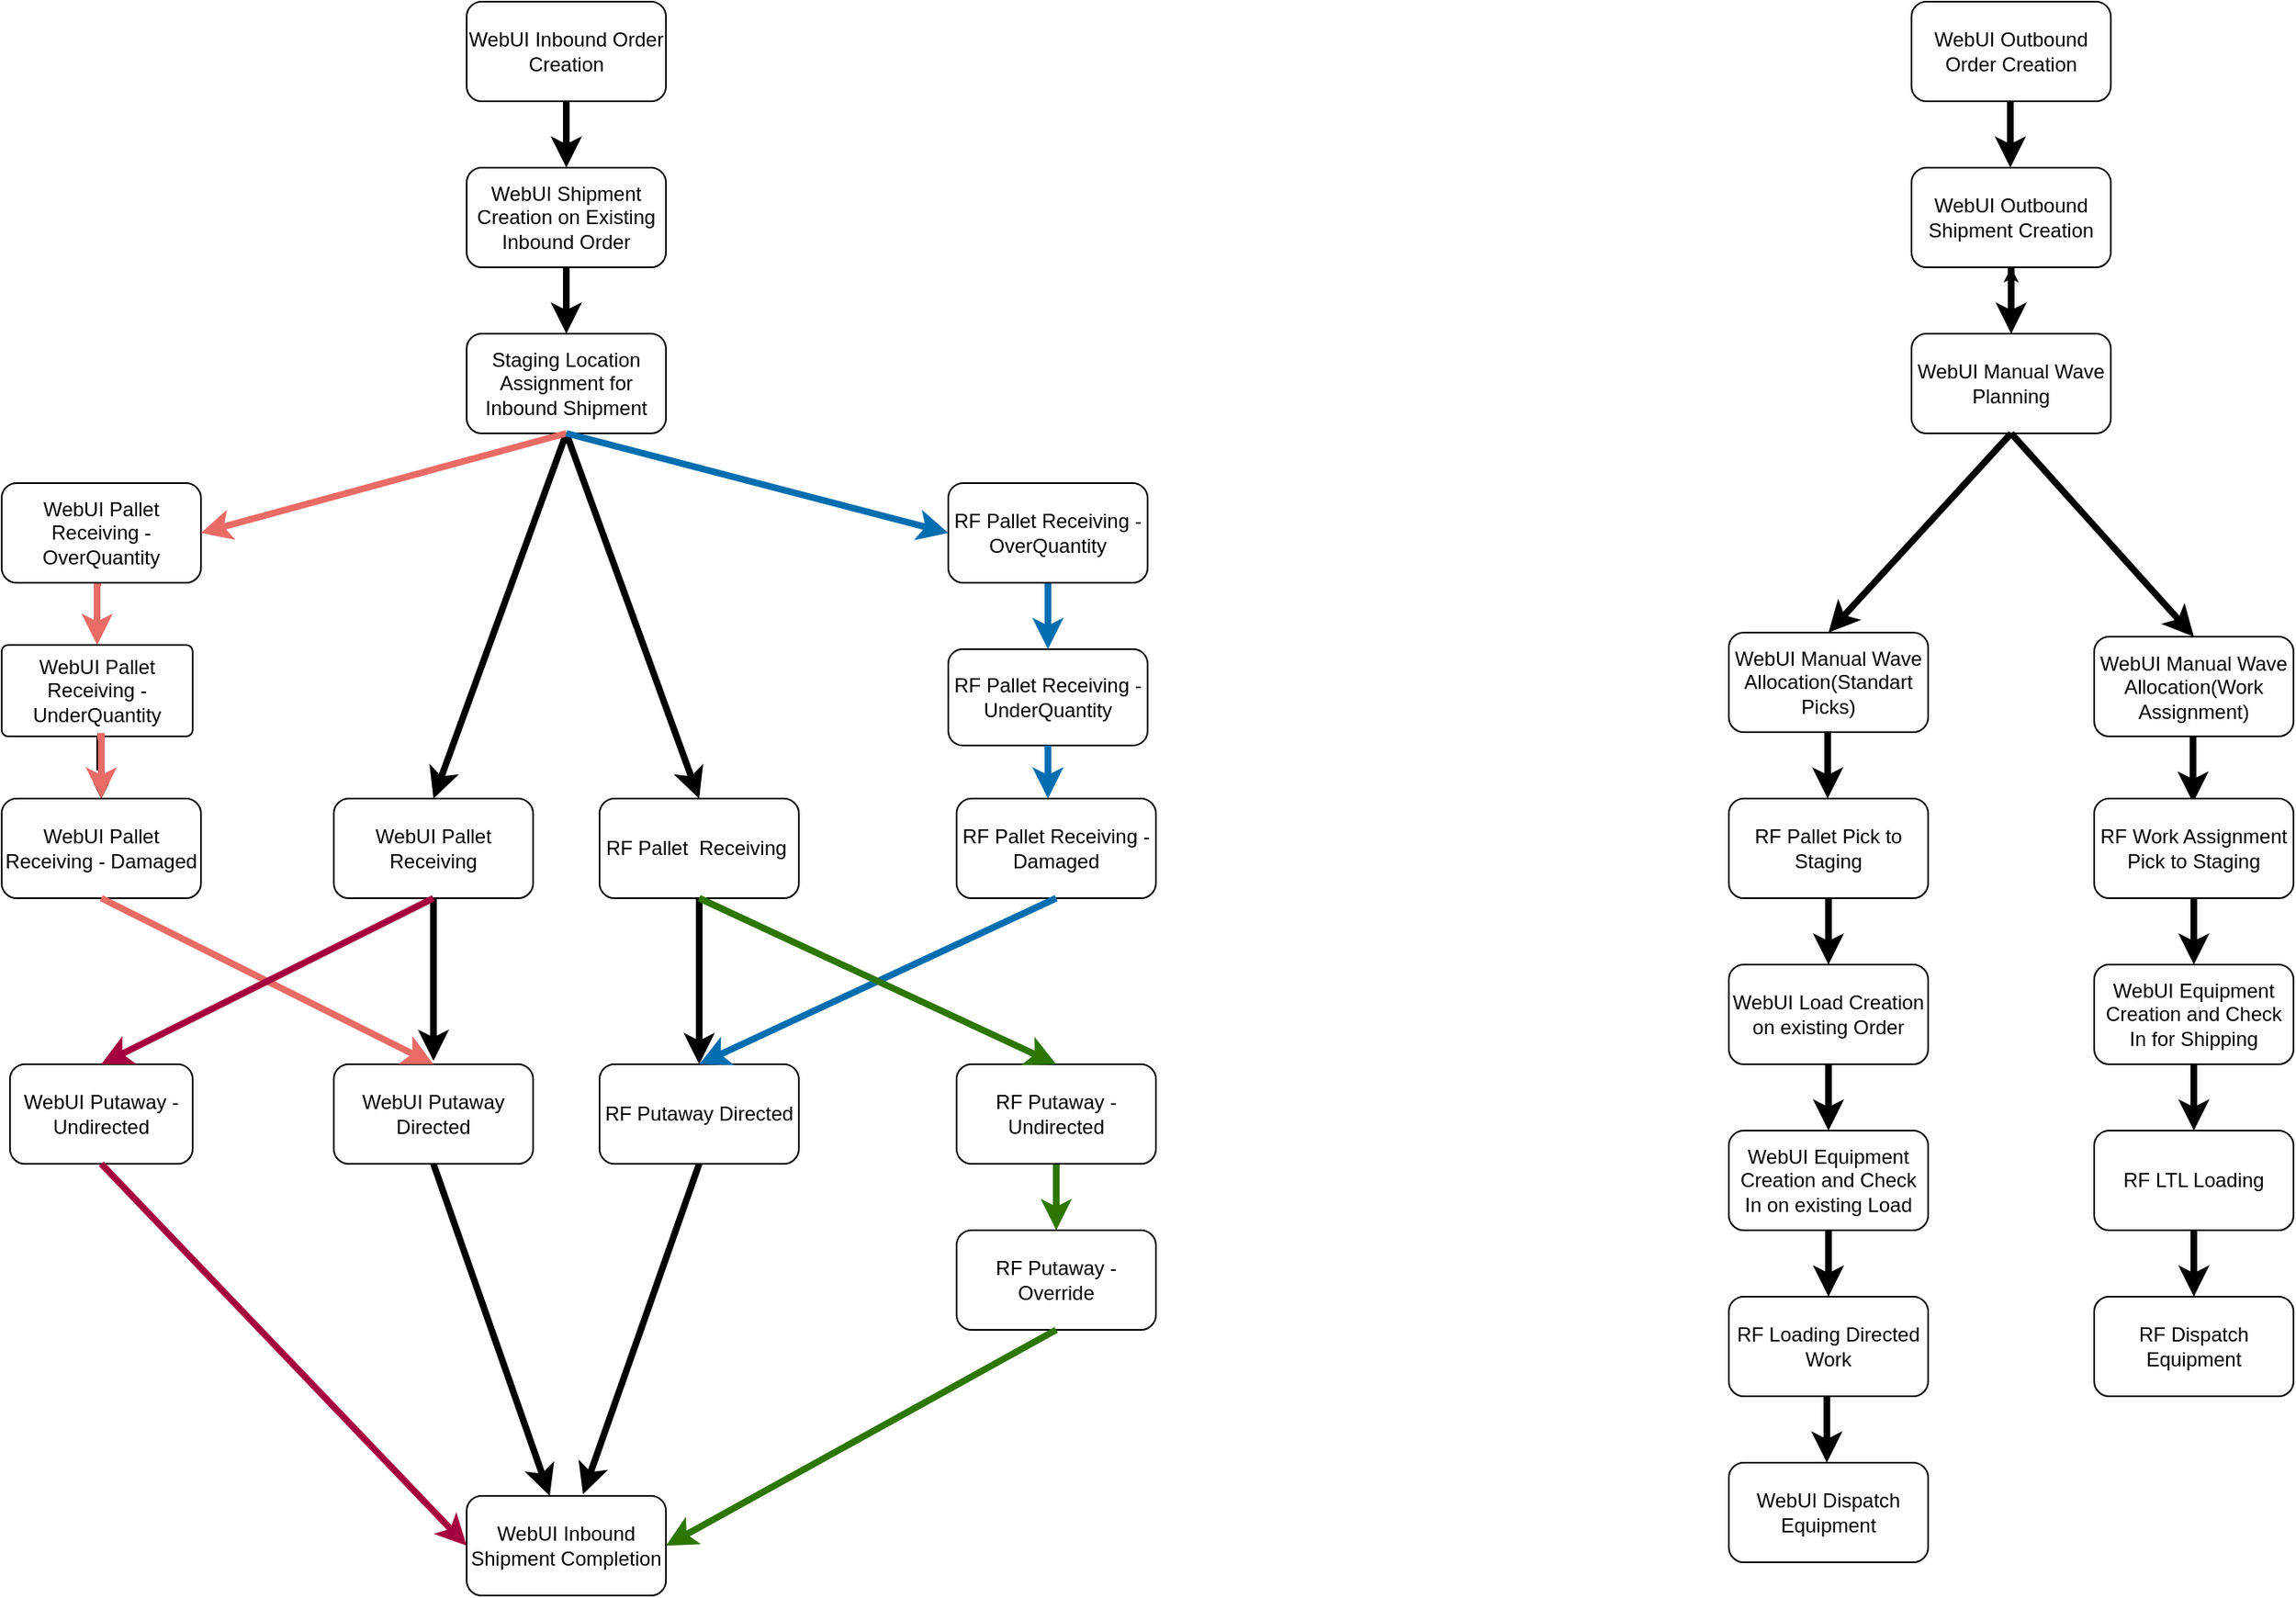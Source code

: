 <mxfile version="12.4.1" type="github" pages="1">
  <diagram id="IdHqrWxbUIfQEn7d7Ye1" name="Page-1">
    <mxGraphModel dx="2258" dy="1848" grid="1" gridSize="10" guides="1" tooltips="1" connect="1" arrows="1" fold="1" page="1" pageScale="1" pageWidth="850" pageHeight="1100" math="0" shadow="0">
      <root>
        <mxCell id="0"/>
        <mxCell id="1" parent="0"/>
        <mxCell id="5MoI0cr_Pmq36j2Hyj8P-24" style="edgeStyle=orthogonalEdgeStyle;rounded=0;orthogonalLoop=1;jettySize=auto;html=1;exitX=0.5;exitY=1;exitDx=0;exitDy=0;entryX=0.5;entryY=0;entryDx=0;entryDy=0;strokeWidth=4;" parent="1" source="5MoI0cr_Pmq36j2Hyj8P-7" target="5MoI0cr_Pmq36j2Hyj8P-15" edge="1">
          <mxGeometry relative="1" as="geometry"/>
        </mxCell>
        <UserObject label="WebUI Shipment Creation on Existing Inbound Order" link="https://jira.int.kn/browse/TCL-3" id="5MoI0cr_Pmq36j2Hyj8P-7">
          <mxCell style="rounded=1;whiteSpace=wrap;html=1;" parent="1" vertex="1">
            <mxGeometry x="200" y="-20" width="120" height="60" as="geometry"/>
          </mxCell>
        </UserObject>
        <UserObject label="WebUI Inbound Order Creation" TCL-2="https://jira.int.kn/browse/TCL-2" link="https://jira.int.kn/browse/TCL-2" id="5MoI0cr_Pmq36j2Hyj8P-8">
          <mxCell style="rounded=1;whiteSpace=wrap;html=1;" parent="1" vertex="1">
            <mxGeometry x="200" y="-120" width="120" height="60" as="geometry"/>
          </mxCell>
        </UserObject>
        <UserObject label="WebUI Putaway Directed" link="https://jira.int.kn/browse/TCL-6" id="5MoI0cr_Pmq36j2Hyj8P-9">
          <mxCell style="rounded=1;whiteSpace=wrap;html=1;" parent="1" vertex="1">
            <mxGeometry x="120" y="520" width="120" height="60" as="geometry"/>
          </mxCell>
        </UserObject>
        <UserObject label="" id="b5oXsS9dEN0uz_ecKiTf-13">
          <mxCell style="edgeStyle=orthogonalEdgeStyle;rounded=0;orthogonalLoop=1;jettySize=auto;html=1;strokeColor=#EA6B66;strokeWidth=4;exitX=0.5;exitY=1;exitDx=0;exitDy=0;entryX=0.5;entryY=0;entryDx=0;entryDy=0;" parent="1" source="5MoI0cr_Pmq36j2Hyj8P-10" target="5MoI0cr_Pmq36j2Hyj8P-14" edge="1">
            <mxGeometry relative="1" as="geometry">
              <mxPoint x="-20" y="248" as="sourcePoint"/>
            </mxGeometry>
          </mxCell>
        </UserObject>
        <UserObject label="WebUI Pallet Receiving - OverQuantity" link="https://jira.int.kn/browse/TCL-23" id="5MoI0cr_Pmq36j2Hyj8P-10">
          <mxCell style="rounded=1;whiteSpace=wrap;html=1;" parent="1" vertex="1">
            <mxGeometry x="-80" y="170" width="120" height="60" as="geometry"/>
          </mxCell>
        </UserObject>
        <mxCell id="Iz1dChFP7ovaoLHMWtyD-4" value="" style="edgeStyle=orthogonalEdgeStyle;rounded=0;orthogonalLoop=1;jettySize=auto;html=1;" parent="1" source="5MoI0cr_Pmq36j2Hyj8P-14" target="b5oXsS9dEN0uz_ecKiTf-2" edge="1">
          <mxGeometry relative="1" as="geometry"/>
        </mxCell>
        <mxCell id="Iz1dChFP7ovaoLHMWtyD-6" value="" style="edgeStyle=orthogonalEdgeStyle;rounded=0;orthogonalLoop=1;jettySize=auto;html=1;" parent="1" source="5MoI0cr_Pmq36j2Hyj8P-14" target="b5oXsS9dEN0uz_ecKiTf-2" edge="1">
          <mxGeometry relative="1" as="geometry"/>
        </mxCell>
        <UserObject label="WebUI Pallet Receiving - UnderQuantity" link="https://jira.int.kn/browse/TCL-24" id="5MoI0cr_Pmq36j2Hyj8P-14">
          <mxCell style="rounded=1;whiteSpace=wrap;html=1;arcSize=7;" parent="1" vertex="1">
            <mxGeometry x="-80" y="267.5" width="115" height="55" as="geometry"/>
          </mxCell>
        </UserObject>
        <UserObject label="WebUI Putaway - Undirected" link="https://jira.int.kn/browse/TCL-22" id="-GqcWbF1u7SNhX_tUYZw-3">
          <mxCell style="rounded=1;whiteSpace=wrap;html=1;" parent="1" vertex="1">
            <mxGeometry x="-75" y="520" width="110" height="60" as="geometry"/>
          </mxCell>
        </UserObject>
        <UserObject label="Staging Location Assignment for Inbound Shipment" link="https://jira.int.kn/browse/TCL-20" id="5MoI0cr_Pmq36j2Hyj8P-15">
          <mxCell style="rounded=1;whiteSpace=wrap;html=1;" parent="1" vertex="1">
            <mxGeometry x="200" y="80" width="120" height="60" as="geometry"/>
          </mxCell>
        </UserObject>
        <UserObject label="WebUI Pallet Receiving" link="https://jira.int.kn/browse/TCL-7" id="5MoI0cr_Pmq36j2Hyj8P-16">
          <mxCell style="rounded=1;whiteSpace=wrap;html=1;" parent="1" vertex="1">
            <mxGeometry x="120" y="360" width="120" height="60" as="geometry"/>
          </mxCell>
        </UserObject>
        <UserObject label="WebUI Inbound Shipment Completion" link="https://jira.int.kn/browse/TCL-14" id="5MoI0cr_Pmq36j2Hyj8P-21">
          <mxCell style="rounded=1;whiteSpace=wrap;html=1;" parent="1" vertex="1">
            <mxGeometry x="200" y="780" width="120" height="60" as="geometry"/>
          </mxCell>
        </UserObject>
        <UserObject label="RF Pallet&amp;nbsp; Receiving&amp;nbsp;" link="https://jira.int.kn/browse/TCL-10" id="b5oXsS9dEN0uz_ecKiTf-1">
          <mxCell style="rounded=1;whiteSpace=wrap;html=1;" parent="1" vertex="1">
            <mxGeometry x="280" y="360" width="120" height="60" as="geometry"/>
          </mxCell>
        </UserObject>
        <UserObject label="" id="b5oXsS9dEN0uz_ecKiTf-14">
          <mxCell style="edgeStyle=orthogonalEdgeStyle;rounded=0;orthogonalLoop=1;jettySize=auto;html=1;strokeColor=#EA6B66;strokeWidth=4;entryX=0.5;entryY=0;entryDx=0;entryDy=0;exitX=0.5;exitY=1;exitDx=0;exitDy=0;" parent="1" source="5MoI0cr_Pmq36j2Hyj8P-14" target="b5oXsS9dEN0uz_ecKiTf-2" edge="1">
            <mxGeometry relative="1" as="geometry">
              <mxPoint x="-20" y="345" as="sourcePoint"/>
              <mxPoint x="-20" y="350" as="targetPoint"/>
              <Array as="points">
                <mxPoint x="-20" y="323"/>
              </Array>
            </mxGeometry>
          </mxCell>
        </UserObject>
        <UserObject label="WebUI Pallet Receiving - Damaged" link="https://jira.int.kn/browse/TCL-33" id="b5oXsS9dEN0uz_ecKiTf-2">
          <mxCell style="rounded=1;whiteSpace=wrap;html=1;" parent="1" vertex="1">
            <mxGeometry x="-80" y="360" width="120" height="60" as="geometry"/>
          </mxCell>
        </UserObject>
        <UserObject label="" link="https://jira.int.kn/browse/TCL-4" id="b5oXsS9dEN0uz_ecKiTf-3">
          <mxCell style="endArrow=classic;html=1;exitX=0.5;exitY=1;exitDx=0;exitDy=0;entryX=0.5;entryY=0;entryDx=0;entryDy=0;strokeWidth=4;" parent="1" source="5MoI0cr_Pmq36j2Hyj8P-15" target="5MoI0cr_Pmq36j2Hyj8P-16" edge="1">
            <mxGeometry width="50" height="50" relative="1" as="geometry">
              <mxPoint x="-160" y="590" as="sourcePoint"/>
              <mxPoint x="-110" y="540" as="targetPoint"/>
            </mxGeometry>
          </mxCell>
        </UserObject>
        <UserObject label="" link="https://jira.int.kn/browse/TCL-21" id="b5oXsS9dEN0uz_ecKiTf-4">
          <mxCell style="endArrow=classic;html=1;entryX=0.5;entryY=0;entryDx=0;entryDy=0;strokeWidth=4;exitX=0.5;exitY=1;exitDx=0;exitDy=0;" parent="1" source="5MoI0cr_Pmq36j2Hyj8P-15" target="b5oXsS9dEN0uz_ecKiTf-1" edge="1">
            <mxGeometry width="50" height="50" relative="1" as="geometry">
              <mxPoint x="290" y="140" as="sourcePoint"/>
              <mxPoint x="-110" y="540" as="targetPoint"/>
            </mxGeometry>
          </mxCell>
        </UserObject>
        <UserObject label="" link="https://jira.int.kn/browse/TCL-30" id="b5oXsS9dEN0uz_ecKiTf-10">
          <mxCell style="endArrow=classic;html=1;fillColor=#fa6800;strokeColor=#EA6B66;rounded=0;strokeWidth=4;exitX=0.5;exitY=1;exitDx=0;exitDy=0;entryX=1;entryY=0.5;entryDx=0;entryDy=0;" parent="1" source="5MoI0cr_Pmq36j2Hyj8P-15" target="5MoI0cr_Pmq36j2Hyj8P-10" edge="1">
            <mxGeometry width="50" height="50" relative="1" as="geometry">
              <mxPoint x="80" y="270" as="sourcePoint"/>
              <mxPoint x="50" y="350" as="targetPoint"/>
            </mxGeometry>
          </mxCell>
        </UserObject>
        <UserObject label="" link="https://jira.int.kn/browse/TCL-12" id="b5oXsS9dEN0uz_ecKiTf-15">
          <mxCell style="edgeStyle=orthogonalEdgeStyle;rounded=0;orthogonalLoop=1;jettySize=auto;html=1;strokeColor=#006EAF;strokeWidth=4;fillColor=#1ba1e2;" parent="1" source="b5oXsS9dEN0uz_ecKiTf-16" edge="1">
            <mxGeometry relative="1" as="geometry">
              <mxPoint x="550" y="270" as="targetPoint"/>
            </mxGeometry>
          </mxCell>
        </UserObject>
        <UserObject label="RF Pallet Receiving - OverQuantity" link="https://jira.int.kn/browse/TCL-15" id="b5oXsS9dEN0uz_ecKiTf-16">
          <mxCell style="rounded=1;whiteSpace=wrap;html=1;" parent="1" vertex="1">
            <mxGeometry x="490" y="170" width="120" height="60" as="geometry"/>
          </mxCell>
        </UserObject>
        <UserObject label="RF Pallet Receiving - UnderQuantity" link="https://jira.int.kn/browse/TCL-37" id="b5oXsS9dEN0uz_ecKiTf-17">
          <mxCell style="rounded=1;whiteSpace=wrap;html=1;" parent="1" vertex="1">
            <mxGeometry x="490" y="270" width="120" height="58" as="geometry"/>
          </mxCell>
        </UserObject>
        <UserObject label="RF Pallet Receiving - Damaged" link="https://jira.int.kn/browse/TCL-12" id="b5oXsS9dEN0uz_ecKiTf-19">
          <mxCell style="rounded=1;whiteSpace=wrap;html=1;" parent="1" vertex="1">
            <mxGeometry x="495" y="360" width="120" height="60" as="geometry"/>
          </mxCell>
        </UserObject>
        <UserObject label="RF Putaway Directed" link="https://jira.int.kn/browse/TCL-11" id="b5oXsS9dEN0uz_ecKiTf-25">
          <mxCell style="rounded=1;whiteSpace=wrap;html=1;" parent="1" vertex="1">
            <mxGeometry x="280" y="520" width="120" height="60" as="geometry"/>
          </mxCell>
        </UserObject>
        <UserObject label="" id="EswywsCH6MP6w3gY_hoO-1">
          <mxCell style="edgeStyle=orthogonalEdgeStyle;rounded=0;orthogonalLoop=1;jettySize=auto;html=1;strokeWidth=4;strokeColor=#2D7600;fillColor=#60a917;" parent="1" source="b5oXsS9dEN0uz_ecKiTf-36" target="b5oXsS9dEN0uz_ecKiTf-37" edge="1">
            <mxGeometry relative="1" as="geometry"/>
          </mxCell>
        </UserObject>
        <mxCell id="b5oXsS9dEN0uz_ecKiTf-36" value="RF Putaway - Undirected" style="rounded=1;whiteSpace=wrap;html=1;" parent="1" vertex="1">
          <mxGeometry x="495" y="520" width="120" height="60" as="geometry"/>
        </mxCell>
        <UserObject label="RF Putaway - Override" link="https://jira.int.kn/browse/TCL-13" id="b5oXsS9dEN0uz_ecKiTf-37">
          <mxCell style="rounded=1;whiteSpace=wrap;html=1;" parent="1" vertex="1">
            <mxGeometry x="495" y="620" width="120" height="60" as="geometry"/>
          </mxCell>
        </UserObject>
        <UserObject label="" id="b5oXsS9dEN0uz_ecKiTf-42">
          <mxCell style="endArrow=classic;html=1;strokeColor=#2D7600;strokeWidth=4;exitX=0.5;exitY=1;exitDx=0;exitDy=0;entryX=1;entryY=0.5;entryDx=0;entryDy=0;fillColor=#60a917;" parent="1" source="b5oXsS9dEN0uz_ecKiTf-37" target="5MoI0cr_Pmq36j2Hyj8P-21" edge="1">
            <mxGeometry width="50" height="50" relative="1" as="geometry">
              <mxPoint x="-50" y="890" as="sourcePoint"/>
              <mxPoint x="340" y="970" as="targetPoint"/>
            </mxGeometry>
          </mxCell>
        </UserObject>
        <UserObject label="" id="b5oXsS9dEN0uz_ecKiTf-47">
          <mxCell style="endArrow=classic;html=1;strokeColor=#A50040;strokeWidth=4;entryX=0;entryY=0.5;entryDx=0;entryDy=0;fillColor=#d80073;exitX=0.5;exitY=1;exitDx=0;exitDy=0;" parent="1" source="-GqcWbF1u7SNhX_tUYZw-3" target="5MoI0cr_Pmq36j2Hyj8P-21" edge="1">
            <mxGeometry width="50" height="50" relative="1" as="geometry">
              <mxPoint x="-10" y="570" as="sourcePoint"/>
              <mxPoint x="-30" y="840" as="targetPoint"/>
            </mxGeometry>
          </mxCell>
        </UserObject>
        <UserObject label="" link="https://jira.int.kn/browse/TCL-34" id="b5oXsS9dEN0uz_ecKiTf-51">
          <mxCell style="endArrow=classic;html=1;strokeColor=#006EAF;strokeWidth=4;exitX=0.5;exitY=1;exitDx=0;exitDy=0;entryX=0;entryY=0.5;entryDx=0;entryDy=0;fillColor=#1ba1e2;" parent="1" source="5MoI0cr_Pmq36j2Hyj8P-15" target="b5oXsS9dEN0uz_ecKiTf-16" edge="1">
            <mxGeometry width="50" height="50" relative="1" as="geometry">
              <mxPoint x="430" y="312.381" as="sourcePoint"/>
              <mxPoint x="480" y="210" as="targetPoint"/>
              <Array as="points"/>
            </mxGeometry>
          </mxCell>
        </UserObject>
        <UserObject label="" id="JYQMNiyWjS848OFwvH5i-19">
          <mxCell style="endArrow=classic;html=1;exitX=0.5;exitY=1;exitDx=0;exitDy=0;strokeWidth=4;entryX=0.417;entryY=0;entryDx=0;entryDy=0;entryPerimeter=0;" parent="1" source="5MoI0cr_Pmq36j2Hyj8P-9" target="5MoI0cr_Pmq36j2Hyj8P-21" edge="1">
            <mxGeometry width="50" height="50" relative="1" as="geometry">
              <mxPoint x="180" y="837.5" as="sourcePoint"/>
              <mxPoint x="260" y="780" as="targetPoint"/>
            </mxGeometry>
          </mxCell>
        </UserObject>
        <UserObject label="" id="JYQMNiyWjS848OFwvH5i-20">
          <mxCell style="endArrow=classic;html=1;exitX=0.5;exitY=1;exitDx=0;exitDy=0;strokeWidth=4;" parent="1" source="b5oXsS9dEN0uz_ecKiTf-25" edge="1">
            <mxGeometry width="50" height="50" relative="1" as="geometry">
              <mxPoint x="340" y="837.5" as="sourcePoint"/>
              <mxPoint x="270" y="779" as="targetPoint"/>
              <Array as="points"/>
            </mxGeometry>
          </mxCell>
        </UserObject>
        <UserObject label="" id="7n2FkQC8mooo1PTAr7fR-5">
          <mxCell style="endArrow=classic;html=1;strokeWidth=4;exitX=0.5;exitY=1;exitDx=0;exitDy=0;" parent="1" source="5MoI0cr_Pmq36j2Hyj8P-16" edge="1">
            <mxGeometry width="50" height="50" relative="1" as="geometry">
              <mxPoint x="-20" y="430" as="sourcePoint"/>
              <mxPoint x="180" y="518" as="targetPoint"/>
              <Array as="points"/>
            </mxGeometry>
          </mxCell>
        </UserObject>
        <UserObject label="" id="7n2FkQC8mooo1PTAr7fR-8">
          <mxCell style="endArrow=classic;html=1;strokeWidth=4;" parent="1" edge="1">
            <mxGeometry width="50" height="50" relative="1" as="geometry">
              <mxPoint x="340" y="420" as="sourcePoint"/>
              <mxPoint x="340" y="520" as="targetPoint"/>
            </mxGeometry>
          </mxCell>
        </UserObject>
        <UserObject label="" id="-GqcWbF1u7SNhX_tUYZw-5">
          <mxCell style="endArrow=classic;html=1;strokeColor=#EA6B66;strokeWidth=4;entryX=0.5;entryY=0;entryDx=0;entryDy=0;exitX=0.5;exitY=1;exitDx=0;exitDy=0;" parent="1" source="b5oXsS9dEN0uz_ecKiTf-2" target="5MoI0cr_Pmq36j2Hyj8P-9" edge="1">
            <mxGeometry width="50" height="50" relative="1" as="geometry">
              <mxPoint x="-20" y="430" as="sourcePoint"/>
              <mxPoint x="-30" y="860" as="targetPoint"/>
            </mxGeometry>
          </mxCell>
        </UserObject>
        <UserObject label="" id="-GqcWbF1u7SNhX_tUYZw-12">
          <mxCell style="endArrow=classic;html=1;strokeColor=#006EAF;strokeWidth=4;entryX=0.5;entryY=0;entryDx=0;entryDy=0;exitX=0.5;exitY=1;exitDx=0;exitDy=0;" parent="1" source="b5oXsS9dEN0uz_ecKiTf-19" target="b5oXsS9dEN0uz_ecKiTf-25" edge="1">
            <mxGeometry width="50" height="50" relative="1" as="geometry">
              <mxPoint x="550" y="490" as="sourcePoint"/>
              <mxPoint x="470" y="490" as="targetPoint"/>
            </mxGeometry>
          </mxCell>
        </UserObject>
        <UserObject label="" id="-GqcWbF1u7SNhX_tUYZw-16">
          <mxCell style="endArrow=classic;html=1;strokeColor=#A50040;strokeWidth=4;exitX=0.5;exitY=1;exitDx=0;exitDy=0;entryX=0.5;entryY=0;entryDx=0;entryDy=0;" parent="1" source="5MoI0cr_Pmq36j2Hyj8P-16" target="-GqcWbF1u7SNhX_tUYZw-3" edge="1">
            <mxGeometry width="50" height="50" relative="1" as="geometry">
              <mxPoint x="-80" y="910" as="sourcePoint"/>
              <mxPoint x="-30" y="860" as="targetPoint"/>
            </mxGeometry>
          </mxCell>
        </UserObject>
        <mxCell id="-GqcWbF1u7SNhX_tUYZw-18" value="" style="endArrow=classic;html=1;strokeColor=#2D7600;strokeWidth=4;exitX=0.5;exitY=1;exitDx=0;exitDy=0;entryX=0.5;entryY=0;entryDx=0;entryDy=0;" parent="1" source="b5oXsS9dEN0uz_ecKiTf-1" target="b5oXsS9dEN0uz_ecKiTf-36" edge="1">
          <mxGeometry width="50" height="50" relative="1" as="geometry">
            <mxPoint x="-80" y="910" as="sourcePoint"/>
            <mxPoint x="-30" y="860" as="targetPoint"/>
          </mxGeometry>
        </mxCell>
        <UserObject label="" id="Iz1dChFP7ovaoLHMWtyD-3">
          <mxCell style="edgeStyle=orthogonalEdgeStyle;rounded=0;orthogonalLoop=1;jettySize=auto;html=1;strokeColor=#006EAF;strokeWidth=4;fillColor=#1ba1e2;exitX=0.5;exitY=1;exitDx=0;exitDy=0;" parent="1" source="b5oXsS9dEN0uz_ecKiTf-17" edge="1">
            <mxGeometry relative="1" as="geometry">
              <mxPoint x="550" y="340" as="sourcePoint"/>
              <mxPoint x="550" y="360" as="targetPoint"/>
            </mxGeometry>
          </mxCell>
        </UserObject>
        <mxCell id="Iz1dChFP7ovaoLHMWtyD-11" style="edgeStyle=orthogonalEdgeStyle;rounded=0;orthogonalLoop=1;jettySize=auto;html=1;exitX=0.5;exitY=1;exitDx=0;exitDy=0;entryX=0.5;entryY=0;entryDx=0;entryDy=0;strokeWidth=4;" parent="1" source="5MoI0cr_Pmq36j2Hyj8P-8" target="5MoI0cr_Pmq36j2Hyj8P-7" edge="1">
          <mxGeometry relative="1" as="geometry">
            <mxPoint x="280" y="-50" as="sourcePoint"/>
            <mxPoint x="280" y="-10" as="targetPoint"/>
          </mxGeometry>
        </mxCell>
        <UserObject label="WebUI Outbound Order Creation" link="https://jira.int.kn/browse/TCL-16" id="925g83_7qzpylMa0TW13-2">
          <mxCell style="rounded=1;whiteSpace=wrap;html=1;" vertex="1" parent="1">
            <mxGeometry x="1070" y="-120" width="120" height="60" as="geometry"/>
          </mxCell>
        </UserObject>
        <mxCell id="925g83_7qzpylMa0TW13-3" style="edgeStyle=orthogonalEdgeStyle;rounded=0;orthogonalLoop=1;jettySize=auto;html=1;exitX=0.5;exitY=1;exitDx=0;exitDy=0;entryX=0.5;entryY=0;entryDx=0;entryDy=0;strokeWidth=4;" edge="1" parent="1">
          <mxGeometry relative="1" as="geometry">
            <mxPoint x="1129.5" y="-60" as="sourcePoint"/>
            <mxPoint x="1129.5" y="-20" as="targetPoint"/>
            <Array as="points">
              <mxPoint x="1129.5" y="-40"/>
              <mxPoint x="1129.5" y="-40"/>
            </Array>
          </mxGeometry>
        </mxCell>
        <UserObject label="WebUI Outbound Shipment Creation" link="https://jira.int.kn/browse/TCL-26" id="925g83_7qzpylMa0TW13-4">
          <mxCell style="rounded=1;whiteSpace=wrap;html=1;" vertex="1" parent="1">
            <mxGeometry x="1070" y="-20" width="120" height="60" as="geometry"/>
          </mxCell>
        </UserObject>
        <mxCell id="925g83_7qzpylMa0TW13-5" style="edgeStyle=orthogonalEdgeStyle;rounded=0;orthogonalLoop=1;jettySize=auto;html=1;exitX=0.5;exitY=1;exitDx=0;exitDy=0;entryX=0.5;entryY=0;entryDx=0;entryDy=0;strokeWidth=4;" edge="1" parent="1">
          <mxGeometry relative="1" as="geometry">
            <mxPoint x="1130" y="40" as="sourcePoint"/>
            <mxPoint x="1130" y="80" as="targetPoint"/>
            <Array as="points">
              <mxPoint x="1130" y="60"/>
              <mxPoint x="1130" y="60"/>
            </Array>
          </mxGeometry>
        </mxCell>
        <mxCell id="925g83_7qzpylMa0TW13-11" value="" style="edgeStyle=orthogonalEdgeStyle;rounded=0;orthogonalLoop=1;jettySize=auto;html=1;" edge="1" parent="1" source="925g83_7qzpylMa0TW13-6" target="925g83_7qzpylMa0TW13-4">
          <mxGeometry relative="1" as="geometry"/>
        </mxCell>
        <UserObject label="WebUI Manual Wave Planning" link="https://jira.int.kn/browse/TCL-27" id="925g83_7qzpylMa0TW13-6">
          <mxCell style="rounded=1;whiteSpace=wrap;html=1;" vertex="1" parent="1">
            <mxGeometry x="1070" y="80" width="120" height="60" as="geometry"/>
          </mxCell>
        </UserObject>
        <mxCell id="925g83_7qzpylMa0TW13-7" value="WebUI Manual Wave Allocation(Standart Picks)" style="rounded=1;whiteSpace=wrap;html=1;" vertex="1" parent="1">
          <mxGeometry x="960" y="260" width="120" height="60" as="geometry"/>
        </mxCell>
        <UserObject label="&lt;span style=&quot;white-space: normal&quot;&gt;WebUI Manual Wave Allocation(Work Assignment)&lt;/span&gt;" link="https://jira.int.kn/browse/TCL-35" id="925g83_7qzpylMa0TW13-8">
          <mxCell style="rounded=1;whiteSpace=wrap;html=1;" vertex="1" parent="1">
            <mxGeometry x="1180" y="262.5" width="120" height="60" as="geometry"/>
          </mxCell>
        </UserObject>
        <mxCell id="925g83_7qzpylMa0TW13-9" value="" style="endArrow=classic;html=1;exitX=0.5;exitY=1;exitDx=0;exitDy=0;entryX=0.5;entryY=0;entryDx=0;entryDy=0;strokeWidth=4;rounded=0;" edge="1" parent="1" source="925g83_7qzpylMa0TW13-6" target="925g83_7qzpylMa0TW13-7">
          <mxGeometry width="50" height="50" relative="1" as="geometry">
            <mxPoint x="920" y="432.5" as="sourcePoint"/>
            <mxPoint x="970" y="382.5" as="targetPoint"/>
          </mxGeometry>
        </mxCell>
        <mxCell id="925g83_7qzpylMa0TW13-10" value="" style="endArrow=classic;html=1;exitX=0.5;exitY=1;exitDx=0;exitDy=0;entryX=0.5;entryY=0;entryDx=0;entryDy=0;strokeWidth=4;rounded=0;" edge="1" parent="1" source="925g83_7qzpylMa0TW13-6" target="925g83_7qzpylMa0TW13-8">
          <mxGeometry width="50" height="50" relative="1" as="geometry">
            <mxPoint x="890" y="210" as="sourcePoint"/>
            <mxPoint x="940" y="160" as="targetPoint"/>
          </mxGeometry>
        </mxCell>
        <mxCell id="925g83_7qzpylMa0TW13-12" style="edgeStyle=orthogonalEdgeStyle;rounded=0;orthogonalLoop=1;jettySize=auto;html=1;exitX=0.5;exitY=1;exitDx=0;exitDy=0;entryX=0.5;entryY=0;entryDx=0;entryDy=0;strokeWidth=4;" edge="1" parent="1">
          <mxGeometry relative="1" as="geometry">
            <mxPoint x="1019.5" y="320" as="sourcePoint"/>
            <mxPoint x="1019.5" y="360" as="targetPoint"/>
            <Array as="points">
              <mxPoint x="1019" y="340"/>
              <mxPoint x="1019" y="340"/>
            </Array>
          </mxGeometry>
        </mxCell>
        <mxCell id="925g83_7qzpylMa0TW13-13" style="edgeStyle=orthogonalEdgeStyle;rounded=0;orthogonalLoop=1;jettySize=auto;html=1;exitX=0.5;exitY=1;exitDx=0;exitDy=0;entryX=0.5;entryY=0;entryDx=0;entryDy=0;strokeWidth=4;" edge="1" parent="1">
          <mxGeometry relative="1" as="geometry">
            <mxPoint x="1239.5" y="322.5" as="sourcePoint"/>
            <mxPoint x="1239.5" y="362.5" as="targetPoint"/>
            <Array as="points">
              <mxPoint x="1239" y="342.5"/>
              <mxPoint x="1239" y="342.5"/>
            </Array>
          </mxGeometry>
        </mxCell>
        <mxCell id="925g83_7qzpylMa0TW13-14" value="WebUI Load Creation on existing Order" style="rounded=1;whiteSpace=wrap;html=1;" vertex="1" parent="1">
          <mxGeometry x="960" y="460" width="120" height="60" as="geometry"/>
        </mxCell>
        <mxCell id="925g83_7qzpylMa0TW13-15" value="WebUI Dispatch Equipment" style="rounded=1;whiteSpace=wrap;html=1;" vertex="1" parent="1">
          <mxGeometry x="960" y="760" width="120" height="60" as="geometry"/>
        </mxCell>
        <mxCell id="925g83_7qzpylMa0TW13-16" value="WebUI Equipment Creation and Check In on existing Load" style="rounded=1;whiteSpace=wrap;html=1;" vertex="1" parent="1">
          <mxGeometry x="960" y="560" width="120" height="60" as="geometry"/>
        </mxCell>
        <mxCell id="925g83_7qzpylMa0TW13-17" value="RF Pallet Pick to Staging" style="rounded=1;whiteSpace=wrap;html=1;" vertex="1" parent="1">
          <mxGeometry x="960" y="360" width="120" height="60" as="geometry"/>
        </mxCell>
        <mxCell id="925g83_7qzpylMa0TW13-18" value="RF Loading Directed Work" style="rounded=1;whiteSpace=wrap;html=1;" vertex="1" parent="1">
          <mxGeometry x="960" y="660" width="120" height="60" as="geometry"/>
        </mxCell>
        <mxCell id="925g83_7qzpylMa0TW13-20" style="edgeStyle=orthogonalEdgeStyle;rounded=0;orthogonalLoop=1;jettySize=auto;html=1;exitX=0.5;exitY=1;exitDx=0;exitDy=0;entryX=0.5;entryY=0;entryDx=0;entryDy=0;strokeWidth=4;" edge="1" parent="1">
          <mxGeometry relative="1" as="geometry">
            <mxPoint x="1020" y="420" as="sourcePoint"/>
            <mxPoint x="1020" y="460" as="targetPoint"/>
            <Array as="points">
              <mxPoint x="1019.5" y="440"/>
              <mxPoint x="1019.5" y="440"/>
            </Array>
          </mxGeometry>
        </mxCell>
        <mxCell id="925g83_7qzpylMa0TW13-21" style="edgeStyle=orthogonalEdgeStyle;rounded=0;orthogonalLoop=1;jettySize=auto;html=1;exitX=0.5;exitY=1;exitDx=0;exitDy=0;entryX=0.5;entryY=0;entryDx=0;entryDy=0;strokeWidth=4;" edge="1" parent="1">
          <mxGeometry relative="1" as="geometry">
            <mxPoint x="1020" y="520" as="sourcePoint"/>
            <mxPoint x="1020" y="560" as="targetPoint"/>
            <Array as="points">
              <mxPoint x="1019.5" y="540"/>
              <mxPoint x="1019.5" y="540"/>
            </Array>
          </mxGeometry>
        </mxCell>
        <mxCell id="925g83_7qzpylMa0TW13-22" style="edgeStyle=orthogonalEdgeStyle;rounded=0;orthogonalLoop=1;jettySize=auto;html=1;exitX=0.5;exitY=1;exitDx=0;exitDy=0;entryX=0.5;entryY=0;entryDx=0;entryDy=0;strokeWidth=4;" edge="1" parent="1">
          <mxGeometry relative="1" as="geometry">
            <mxPoint x="1020" y="620" as="sourcePoint"/>
            <mxPoint x="1020" y="660" as="targetPoint"/>
            <Array as="points">
              <mxPoint x="1019.5" y="640"/>
              <mxPoint x="1019.5" y="640"/>
            </Array>
          </mxGeometry>
        </mxCell>
        <mxCell id="925g83_7qzpylMa0TW13-23" style="edgeStyle=orthogonalEdgeStyle;rounded=0;orthogonalLoop=1;jettySize=auto;html=1;exitX=0.5;exitY=1;exitDx=0;exitDy=0;entryX=0.5;entryY=0;entryDx=0;entryDy=0;strokeWidth=4;" edge="1" parent="1">
          <mxGeometry relative="1" as="geometry">
            <mxPoint x="1019" y="720" as="sourcePoint"/>
            <mxPoint x="1019" y="760" as="targetPoint"/>
            <Array as="points">
              <mxPoint x="1019" y="730"/>
              <mxPoint x="1019" y="730"/>
            </Array>
          </mxGeometry>
        </mxCell>
        <UserObject label="WebUI Equipment Creation and Check In for Shipping" link="https://jira.int.kn/browse/TCL-43" id="925g83_7qzpylMa0TW13-24">
          <mxCell style="rounded=1;whiteSpace=wrap;html=1;" vertex="1" parent="1">
            <mxGeometry x="1180" y="460" width="120" height="60" as="geometry"/>
          </mxCell>
        </UserObject>
        <UserObject label="RF LTL Loading" link="https://jira.int.kn/browse/TCL-45" id="925g83_7qzpylMa0TW13-26">
          <mxCell style="rounded=1;whiteSpace=wrap;html=1;" vertex="1" parent="1">
            <mxGeometry x="1180" y="560" width="120" height="60" as="geometry"/>
          </mxCell>
        </UserObject>
        <UserObject label="RF Work Assignment Pick to Staging" link="https://jira.int.kn/browse/TCL-40" id="925g83_7qzpylMa0TW13-27">
          <mxCell style="rounded=1;whiteSpace=wrap;html=1;" vertex="1" parent="1">
            <mxGeometry x="1180" y="360" width="120" height="60" as="geometry"/>
          </mxCell>
        </UserObject>
        <UserObject label="RF Dispatch Equipment" link="https://jira.int.kn/browse/TCL-47" id="925g83_7qzpylMa0TW13-28">
          <mxCell style="rounded=1;whiteSpace=wrap;html=1;" vertex="1" parent="1">
            <mxGeometry x="1180" y="660" width="120" height="60" as="geometry"/>
          </mxCell>
        </UserObject>
        <mxCell id="925g83_7qzpylMa0TW13-29" style="edgeStyle=orthogonalEdgeStyle;rounded=0;orthogonalLoop=1;jettySize=auto;html=1;exitX=0.5;exitY=1;exitDx=0;exitDy=0;entryX=0.5;entryY=0;entryDx=0;entryDy=0;strokeWidth=4;" edge="1" parent="1">
          <mxGeometry relative="1" as="geometry">
            <mxPoint x="1240" y="420" as="sourcePoint"/>
            <mxPoint x="1240" y="460" as="targetPoint"/>
            <Array as="points">
              <mxPoint x="1239.5" y="440"/>
              <mxPoint x="1239.5" y="440"/>
            </Array>
          </mxGeometry>
        </mxCell>
        <mxCell id="925g83_7qzpylMa0TW13-30" style="edgeStyle=orthogonalEdgeStyle;rounded=0;orthogonalLoop=1;jettySize=auto;html=1;exitX=0.5;exitY=1;exitDx=0;exitDy=0;entryX=0.5;entryY=0;entryDx=0;entryDy=0;strokeWidth=4;" edge="1" parent="1">
          <mxGeometry relative="1" as="geometry">
            <mxPoint x="1240" y="520" as="sourcePoint"/>
            <mxPoint x="1240" y="560" as="targetPoint"/>
            <Array as="points">
              <mxPoint x="1239.5" y="540"/>
              <mxPoint x="1239.5" y="540"/>
            </Array>
          </mxGeometry>
        </mxCell>
        <mxCell id="925g83_7qzpylMa0TW13-31" style="edgeStyle=orthogonalEdgeStyle;rounded=0;orthogonalLoop=1;jettySize=auto;html=1;exitX=0.5;exitY=1;exitDx=0;exitDy=0;entryX=0.5;entryY=0;entryDx=0;entryDy=0;strokeWidth=4;" edge="1" parent="1">
          <mxGeometry relative="1" as="geometry">
            <mxPoint x="1240" y="620" as="sourcePoint"/>
            <mxPoint x="1240" y="660" as="targetPoint"/>
            <Array as="points">
              <mxPoint x="1239.5" y="640"/>
              <mxPoint x="1239.5" y="640"/>
            </Array>
          </mxGeometry>
        </mxCell>
      </root>
    </mxGraphModel>
  </diagram>
</mxfile>
